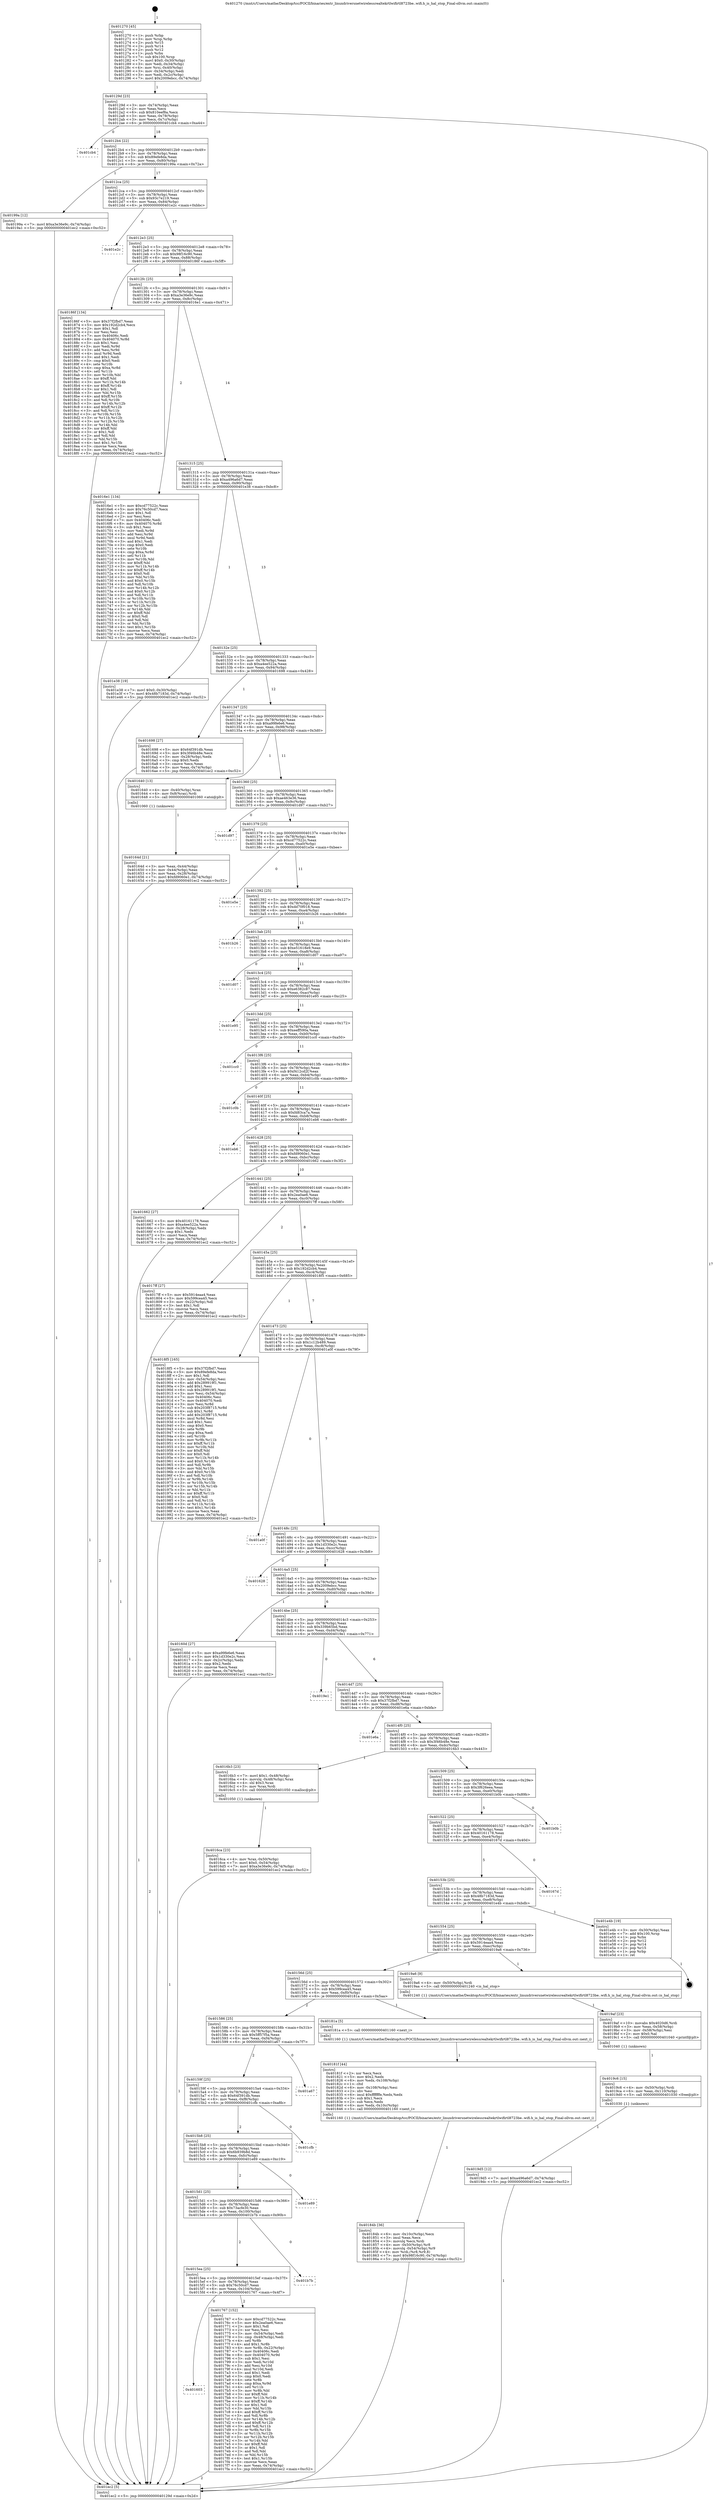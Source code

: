 digraph "0x401270" {
  label = "0x401270 (/mnt/c/Users/mathe/Desktop/tcc/POCII/binaries/extr_linuxdriversnetwirelessrealtekrtlwifirtl8723be..wifi.h_is_hal_stop_Final-ollvm.out::main(0))"
  labelloc = "t"
  node[shape=record]

  Entry [label="",width=0.3,height=0.3,shape=circle,fillcolor=black,style=filled]
  "0x40129d" [label="{
     0x40129d [23]\l
     | [instrs]\l
     &nbsp;&nbsp;0x40129d \<+3\>: mov -0x74(%rbp),%eax\l
     &nbsp;&nbsp;0x4012a0 \<+2\>: mov %eax,%ecx\l
     &nbsp;&nbsp;0x4012a2 \<+6\>: sub $0x810eef8a,%ecx\l
     &nbsp;&nbsp;0x4012a8 \<+3\>: mov %eax,-0x78(%rbp)\l
     &nbsp;&nbsp;0x4012ab \<+3\>: mov %ecx,-0x7c(%rbp)\l
     &nbsp;&nbsp;0x4012ae \<+6\>: je 0000000000401cb4 \<main+0xa44\>\l
  }"]
  "0x401cb4" [label="{
     0x401cb4\l
  }", style=dashed]
  "0x4012b4" [label="{
     0x4012b4 [22]\l
     | [instrs]\l
     &nbsp;&nbsp;0x4012b4 \<+5\>: jmp 00000000004012b9 \<main+0x49\>\l
     &nbsp;&nbsp;0x4012b9 \<+3\>: mov -0x78(%rbp),%eax\l
     &nbsp;&nbsp;0x4012bc \<+5\>: sub $0x89efe8da,%eax\l
     &nbsp;&nbsp;0x4012c1 \<+3\>: mov %eax,-0x80(%rbp)\l
     &nbsp;&nbsp;0x4012c4 \<+6\>: je 000000000040199a \<main+0x72a\>\l
  }"]
  Exit [label="",width=0.3,height=0.3,shape=circle,fillcolor=black,style=filled,peripheries=2]
  "0x40199a" [label="{
     0x40199a [12]\l
     | [instrs]\l
     &nbsp;&nbsp;0x40199a \<+7\>: movl $0xa3e36e9c,-0x74(%rbp)\l
     &nbsp;&nbsp;0x4019a1 \<+5\>: jmp 0000000000401ec2 \<main+0xc52\>\l
  }"]
  "0x4012ca" [label="{
     0x4012ca [25]\l
     | [instrs]\l
     &nbsp;&nbsp;0x4012ca \<+5\>: jmp 00000000004012cf \<main+0x5f\>\l
     &nbsp;&nbsp;0x4012cf \<+3\>: mov -0x78(%rbp),%eax\l
     &nbsp;&nbsp;0x4012d2 \<+5\>: sub $0x93c7e219,%eax\l
     &nbsp;&nbsp;0x4012d7 \<+6\>: mov %eax,-0x84(%rbp)\l
     &nbsp;&nbsp;0x4012dd \<+6\>: je 0000000000401e2c \<main+0xbbc\>\l
  }"]
  "0x4019d5" [label="{
     0x4019d5 [12]\l
     | [instrs]\l
     &nbsp;&nbsp;0x4019d5 \<+7\>: movl $0xa496a6d7,-0x74(%rbp)\l
     &nbsp;&nbsp;0x4019dc \<+5\>: jmp 0000000000401ec2 \<main+0xc52\>\l
  }"]
  "0x401e2c" [label="{
     0x401e2c\l
  }", style=dashed]
  "0x4012e3" [label="{
     0x4012e3 [25]\l
     | [instrs]\l
     &nbsp;&nbsp;0x4012e3 \<+5\>: jmp 00000000004012e8 \<main+0x78\>\l
     &nbsp;&nbsp;0x4012e8 \<+3\>: mov -0x78(%rbp),%eax\l
     &nbsp;&nbsp;0x4012eb \<+5\>: sub $0x98f16c90,%eax\l
     &nbsp;&nbsp;0x4012f0 \<+6\>: mov %eax,-0x88(%rbp)\l
     &nbsp;&nbsp;0x4012f6 \<+6\>: je 000000000040186f \<main+0x5ff\>\l
  }"]
  "0x4019c6" [label="{
     0x4019c6 [15]\l
     | [instrs]\l
     &nbsp;&nbsp;0x4019c6 \<+4\>: mov -0x50(%rbp),%rdi\l
     &nbsp;&nbsp;0x4019ca \<+6\>: mov %eax,-0x110(%rbp)\l
     &nbsp;&nbsp;0x4019d0 \<+5\>: call 0000000000401030 \<free@plt\>\l
     | [calls]\l
     &nbsp;&nbsp;0x401030 \{1\} (unknown)\l
  }"]
  "0x40186f" [label="{
     0x40186f [134]\l
     | [instrs]\l
     &nbsp;&nbsp;0x40186f \<+5\>: mov $0x37f2fbd7,%eax\l
     &nbsp;&nbsp;0x401874 \<+5\>: mov $0x192d2cb4,%ecx\l
     &nbsp;&nbsp;0x401879 \<+2\>: mov $0x1,%dl\l
     &nbsp;&nbsp;0x40187b \<+2\>: xor %esi,%esi\l
     &nbsp;&nbsp;0x40187d \<+7\>: mov 0x40406c,%edi\l
     &nbsp;&nbsp;0x401884 \<+8\>: mov 0x404070,%r8d\l
     &nbsp;&nbsp;0x40188c \<+3\>: sub $0x1,%esi\l
     &nbsp;&nbsp;0x40188f \<+3\>: mov %edi,%r9d\l
     &nbsp;&nbsp;0x401892 \<+3\>: add %esi,%r9d\l
     &nbsp;&nbsp;0x401895 \<+4\>: imul %r9d,%edi\l
     &nbsp;&nbsp;0x401899 \<+3\>: and $0x1,%edi\l
     &nbsp;&nbsp;0x40189c \<+3\>: cmp $0x0,%edi\l
     &nbsp;&nbsp;0x40189f \<+4\>: sete %r10b\l
     &nbsp;&nbsp;0x4018a3 \<+4\>: cmp $0xa,%r8d\l
     &nbsp;&nbsp;0x4018a7 \<+4\>: setl %r11b\l
     &nbsp;&nbsp;0x4018ab \<+3\>: mov %r10b,%bl\l
     &nbsp;&nbsp;0x4018ae \<+3\>: xor $0xff,%bl\l
     &nbsp;&nbsp;0x4018b1 \<+3\>: mov %r11b,%r14b\l
     &nbsp;&nbsp;0x4018b4 \<+4\>: xor $0xff,%r14b\l
     &nbsp;&nbsp;0x4018b8 \<+3\>: xor $0x1,%dl\l
     &nbsp;&nbsp;0x4018bb \<+3\>: mov %bl,%r15b\l
     &nbsp;&nbsp;0x4018be \<+4\>: and $0xff,%r15b\l
     &nbsp;&nbsp;0x4018c2 \<+3\>: and %dl,%r10b\l
     &nbsp;&nbsp;0x4018c5 \<+3\>: mov %r14b,%r12b\l
     &nbsp;&nbsp;0x4018c8 \<+4\>: and $0xff,%r12b\l
     &nbsp;&nbsp;0x4018cc \<+3\>: and %dl,%r11b\l
     &nbsp;&nbsp;0x4018cf \<+3\>: or %r10b,%r15b\l
     &nbsp;&nbsp;0x4018d2 \<+3\>: or %r11b,%r12b\l
     &nbsp;&nbsp;0x4018d5 \<+3\>: xor %r12b,%r15b\l
     &nbsp;&nbsp;0x4018d8 \<+3\>: or %r14b,%bl\l
     &nbsp;&nbsp;0x4018db \<+3\>: xor $0xff,%bl\l
     &nbsp;&nbsp;0x4018de \<+3\>: or $0x1,%dl\l
     &nbsp;&nbsp;0x4018e1 \<+2\>: and %dl,%bl\l
     &nbsp;&nbsp;0x4018e3 \<+3\>: or %bl,%r15b\l
     &nbsp;&nbsp;0x4018e6 \<+4\>: test $0x1,%r15b\l
     &nbsp;&nbsp;0x4018ea \<+3\>: cmovne %ecx,%eax\l
     &nbsp;&nbsp;0x4018ed \<+3\>: mov %eax,-0x74(%rbp)\l
     &nbsp;&nbsp;0x4018f0 \<+5\>: jmp 0000000000401ec2 \<main+0xc52\>\l
  }"]
  "0x4012fc" [label="{
     0x4012fc [25]\l
     | [instrs]\l
     &nbsp;&nbsp;0x4012fc \<+5\>: jmp 0000000000401301 \<main+0x91\>\l
     &nbsp;&nbsp;0x401301 \<+3\>: mov -0x78(%rbp),%eax\l
     &nbsp;&nbsp;0x401304 \<+5\>: sub $0xa3e36e9c,%eax\l
     &nbsp;&nbsp;0x401309 \<+6\>: mov %eax,-0x8c(%rbp)\l
     &nbsp;&nbsp;0x40130f \<+6\>: je 00000000004016e1 \<main+0x471\>\l
  }"]
  "0x4019af" [label="{
     0x4019af [23]\l
     | [instrs]\l
     &nbsp;&nbsp;0x4019af \<+10\>: movabs $0x4020d6,%rdi\l
     &nbsp;&nbsp;0x4019b9 \<+3\>: mov %eax,-0x58(%rbp)\l
     &nbsp;&nbsp;0x4019bc \<+3\>: mov -0x58(%rbp),%esi\l
     &nbsp;&nbsp;0x4019bf \<+2\>: mov $0x0,%al\l
     &nbsp;&nbsp;0x4019c1 \<+5\>: call 0000000000401040 \<printf@plt\>\l
     | [calls]\l
     &nbsp;&nbsp;0x401040 \{1\} (unknown)\l
  }"]
  "0x4016e1" [label="{
     0x4016e1 [134]\l
     | [instrs]\l
     &nbsp;&nbsp;0x4016e1 \<+5\>: mov $0xcd77522c,%eax\l
     &nbsp;&nbsp;0x4016e6 \<+5\>: mov $0x76c50cd7,%ecx\l
     &nbsp;&nbsp;0x4016eb \<+2\>: mov $0x1,%dl\l
     &nbsp;&nbsp;0x4016ed \<+2\>: xor %esi,%esi\l
     &nbsp;&nbsp;0x4016ef \<+7\>: mov 0x40406c,%edi\l
     &nbsp;&nbsp;0x4016f6 \<+8\>: mov 0x404070,%r8d\l
     &nbsp;&nbsp;0x4016fe \<+3\>: sub $0x1,%esi\l
     &nbsp;&nbsp;0x401701 \<+3\>: mov %edi,%r9d\l
     &nbsp;&nbsp;0x401704 \<+3\>: add %esi,%r9d\l
     &nbsp;&nbsp;0x401707 \<+4\>: imul %r9d,%edi\l
     &nbsp;&nbsp;0x40170b \<+3\>: and $0x1,%edi\l
     &nbsp;&nbsp;0x40170e \<+3\>: cmp $0x0,%edi\l
     &nbsp;&nbsp;0x401711 \<+4\>: sete %r10b\l
     &nbsp;&nbsp;0x401715 \<+4\>: cmp $0xa,%r8d\l
     &nbsp;&nbsp;0x401719 \<+4\>: setl %r11b\l
     &nbsp;&nbsp;0x40171d \<+3\>: mov %r10b,%bl\l
     &nbsp;&nbsp;0x401720 \<+3\>: xor $0xff,%bl\l
     &nbsp;&nbsp;0x401723 \<+3\>: mov %r11b,%r14b\l
     &nbsp;&nbsp;0x401726 \<+4\>: xor $0xff,%r14b\l
     &nbsp;&nbsp;0x40172a \<+3\>: xor $0x0,%dl\l
     &nbsp;&nbsp;0x40172d \<+3\>: mov %bl,%r15b\l
     &nbsp;&nbsp;0x401730 \<+4\>: and $0x0,%r15b\l
     &nbsp;&nbsp;0x401734 \<+3\>: and %dl,%r10b\l
     &nbsp;&nbsp;0x401737 \<+3\>: mov %r14b,%r12b\l
     &nbsp;&nbsp;0x40173a \<+4\>: and $0x0,%r12b\l
     &nbsp;&nbsp;0x40173e \<+3\>: and %dl,%r11b\l
     &nbsp;&nbsp;0x401741 \<+3\>: or %r10b,%r15b\l
     &nbsp;&nbsp;0x401744 \<+3\>: or %r11b,%r12b\l
     &nbsp;&nbsp;0x401747 \<+3\>: xor %r12b,%r15b\l
     &nbsp;&nbsp;0x40174a \<+3\>: or %r14b,%bl\l
     &nbsp;&nbsp;0x40174d \<+3\>: xor $0xff,%bl\l
     &nbsp;&nbsp;0x401750 \<+3\>: or $0x0,%dl\l
     &nbsp;&nbsp;0x401753 \<+2\>: and %dl,%bl\l
     &nbsp;&nbsp;0x401755 \<+3\>: or %bl,%r15b\l
     &nbsp;&nbsp;0x401758 \<+4\>: test $0x1,%r15b\l
     &nbsp;&nbsp;0x40175c \<+3\>: cmovne %ecx,%eax\l
     &nbsp;&nbsp;0x40175f \<+3\>: mov %eax,-0x74(%rbp)\l
     &nbsp;&nbsp;0x401762 \<+5\>: jmp 0000000000401ec2 \<main+0xc52\>\l
  }"]
  "0x401315" [label="{
     0x401315 [25]\l
     | [instrs]\l
     &nbsp;&nbsp;0x401315 \<+5\>: jmp 000000000040131a \<main+0xaa\>\l
     &nbsp;&nbsp;0x40131a \<+3\>: mov -0x78(%rbp),%eax\l
     &nbsp;&nbsp;0x40131d \<+5\>: sub $0xa496a6d7,%eax\l
     &nbsp;&nbsp;0x401322 \<+6\>: mov %eax,-0x90(%rbp)\l
     &nbsp;&nbsp;0x401328 \<+6\>: je 0000000000401e38 \<main+0xbc8\>\l
  }"]
  "0x40184b" [label="{
     0x40184b [36]\l
     | [instrs]\l
     &nbsp;&nbsp;0x40184b \<+6\>: mov -0x10c(%rbp),%ecx\l
     &nbsp;&nbsp;0x401851 \<+3\>: imul %eax,%ecx\l
     &nbsp;&nbsp;0x401854 \<+3\>: movslq %ecx,%rdi\l
     &nbsp;&nbsp;0x401857 \<+4\>: mov -0x50(%rbp),%r8\l
     &nbsp;&nbsp;0x40185b \<+4\>: movslq -0x54(%rbp),%r9\l
     &nbsp;&nbsp;0x40185f \<+4\>: mov %rdi,(%r8,%r9,8)\l
     &nbsp;&nbsp;0x401863 \<+7\>: movl $0x98f16c90,-0x74(%rbp)\l
     &nbsp;&nbsp;0x40186a \<+5\>: jmp 0000000000401ec2 \<main+0xc52\>\l
  }"]
  "0x401e38" [label="{
     0x401e38 [19]\l
     | [instrs]\l
     &nbsp;&nbsp;0x401e38 \<+7\>: movl $0x0,-0x30(%rbp)\l
     &nbsp;&nbsp;0x401e3f \<+7\>: movl $0x48b7183d,-0x74(%rbp)\l
     &nbsp;&nbsp;0x401e46 \<+5\>: jmp 0000000000401ec2 \<main+0xc52\>\l
  }"]
  "0x40132e" [label="{
     0x40132e [25]\l
     | [instrs]\l
     &nbsp;&nbsp;0x40132e \<+5\>: jmp 0000000000401333 \<main+0xc3\>\l
     &nbsp;&nbsp;0x401333 \<+3\>: mov -0x78(%rbp),%eax\l
     &nbsp;&nbsp;0x401336 \<+5\>: sub $0xa4ee522a,%eax\l
     &nbsp;&nbsp;0x40133b \<+6\>: mov %eax,-0x94(%rbp)\l
     &nbsp;&nbsp;0x401341 \<+6\>: je 0000000000401698 \<main+0x428\>\l
  }"]
  "0x40181f" [label="{
     0x40181f [44]\l
     | [instrs]\l
     &nbsp;&nbsp;0x40181f \<+2\>: xor %ecx,%ecx\l
     &nbsp;&nbsp;0x401821 \<+5\>: mov $0x2,%edx\l
     &nbsp;&nbsp;0x401826 \<+6\>: mov %edx,-0x108(%rbp)\l
     &nbsp;&nbsp;0x40182c \<+1\>: cltd\l
     &nbsp;&nbsp;0x40182d \<+6\>: mov -0x108(%rbp),%esi\l
     &nbsp;&nbsp;0x401833 \<+2\>: idiv %esi\l
     &nbsp;&nbsp;0x401835 \<+6\>: imul $0xfffffffe,%edx,%edx\l
     &nbsp;&nbsp;0x40183b \<+3\>: sub $0x1,%ecx\l
     &nbsp;&nbsp;0x40183e \<+2\>: sub %ecx,%edx\l
     &nbsp;&nbsp;0x401840 \<+6\>: mov %edx,-0x10c(%rbp)\l
     &nbsp;&nbsp;0x401846 \<+5\>: call 0000000000401160 \<next_i\>\l
     | [calls]\l
     &nbsp;&nbsp;0x401160 \{1\} (/mnt/c/Users/mathe/Desktop/tcc/POCII/binaries/extr_linuxdriversnetwirelessrealtekrtlwifirtl8723be..wifi.h_is_hal_stop_Final-ollvm.out::next_i)\l
  }"]
  "0x401698" [label="{
     0x401698 [27]\l
     | [instrs]\l
     &nbsp;&nbsp;0x401698 \<+5\>: mov $0x64f391db,%eax\l
     &nbsp;&nbsp;0x40169d \<+5\>: mov $0x3f46b48e,%ecx\l
     &nbsp;&nbsp;0x4016a2 \<+3\>: mov -0x28(%rbp),%edx\l
     &nbsp;&nbsp;0x4016a5 \<+3\>: cmp $0x0,%edx\l
     &nbsp;&nbsp;0x4016a8 \<+3\>: cmove %ecx,%eax\l
     &nbsp;&nbsp;0x4016ab \<+3\>: mov %eax,-0x74(%rbp)\l
     &nbsp;&nbsp;0x4016ae \<+5\>: jmp 0000000000401ec2 \<main+0xc52\>\l
  }"]
  "0x401347" [label="{
     0x401347 [25]\l
     | [instrs]\l
     &nbsp;&nbsp;0x401347 \<+5\>: jmp 000000000040134c \<main+0xdc\>\l
     &nbsp;&nbsp;0x40134c \<+3\>: mov -0x78(%rbp),%eax\l
     &nbsp;&nbsp;0x40134f \<+5\>: sub $0xa99fe6e6,%eax\l
     &nbsp;&nbsp;0x401354 \<+6\>: mov %eax,-0x98(%rbp)\l
     &nbsp;&nbsp;0x40135a \<+6\>: je 0000000000401640 \<main+0x3d0\>\l
  }"]
  "0x401603" [label="{
     0x401603\l
  }", style=dashed]
  "0x401640" [label="{
     0x401640 [13]\l
     | [instrs]\l
     &nbsp;&nbsp;0x401640 \<+4\>: mov -0x40(%rbp),%rax\l
     &nbsp;&nbsp;0x401644 \<+4\>: mov 0x8(%rax),%rdi\l
     &nbsp;&nbsp;0x401648 \<+5\>: call 0000000000401060 \<atoi@plt\>\l
     | [calls]\l
     &nbsp;&nbsp;0x401060 \{1\} (unknown)\l
  }"]
  "0x401360" [label="{
     0x401360 [25]\l
     | [instrs]\l
     &nbsp;&nbsp;0x401360 \<+5\>: jmp 0000000000401365 \<main+0xf5\>\l
     &nbsp;&nbsp;0x401365 \<+3\>: mov -0x78(%rbp),%eax\l
     &nbsp;&nbsp;0x401368 \<+5\>: sub $0xae463e36,%eax\l
     &nbsp;&nbsp;0x40136d \<+6\>: mov %eax,-0x9c(%rbp)\l
     &nbsp;&nbsp;0x401373 \<+6\>: je 0000000000401d97 \<main+0xb27\>\l
  }"]
  "0x401767" [label="{
     0x401767 [152]\l
     | [instrs]\l
     &nbsp;&nbsp;0x401767 \<+5\>: mov $0xcd77522c,%eax\l
     &nbsp;&nbsp;0x40176c \<+5\>: mov $0x2ea0ae6,%ecx\l
     &nbsp;&nbsp;0x401771 \<+2\>: mov $0x1,%dl\l
     &nbsp;&nbsp;0x401773 \<+2\>: xor %esi,%esi\l
     &nbsp;&nbsp;0x401775 \<+3\>: mov -0x54(%rbp),%edi\l
     &nbsp;&nbsp;0x401778 \<+3\>: cmp -0x48(%rbp),%edi\l
     &nbsp;&nbsp;0x40177b \<+4\>: setl %r8b\l
     &nbsp;&nbsp;0x40177f \<+4\>: and $0x1,%r8b\l
     &nbsp;&nbsp;0x401783 \<+4\>: mov %r8b,-0x22(%rbp)\l
     &nbsp;&nbsp;0x401787 \<+7\>: mov 0x40406c,%edi\l
     &nbsp;&nbsp;0x40178e \<+8\>: mov 0x404070,%r9d\l
     &nbsp;&nbsp;0x401796 \<+3\>: sub $0x1,%esi\l
     &nbsp;&nbsp;0x401799 \<+3\>: mov %edi,%r10d\l
     &nbsp;&nbsp;0x40179c \<+3\>: add %esi,%r10d\l
     &nbsp;&nbsp;0x40179f \<+4\>: imul %r10d,%edi\l
     &nbsp;&nbsp;0x4017a3 \<+3\>: and $0x1,%edi\l
     &nbsp;&nbsp;0x4017a6 \<+3\>: cmp $0x0,%edi\l
     &nbsp;&nbsp;0x4017a9 \<+4\>: sete %r8b\l
     &nbsp;&nbsp;0x4017ad \<+4\>: cmp $0xa,%r9d\l
     &nbsp;&nbsp;0x4017b1 \<+4\>: setl %r11b\l
     &nbsp;&nbsp;0x4017b5 \<+3\>: mov %r8b,%bl\l
     &nbsp;&nbsp;0x4017b8 \<+3\>: xor $0xff,%bl\l
     &nbsp;&nbsp;0x4017bb \<+3\>: mov %r11b,%r14b\l
     &nbsp;&nbsp;0x4017be \<+4\>: xor $0xff,%r14b\l
     &nbsp;&nbsp;0x4017c2 \<+3\>: xor $0x1,%dl\l
     &nbsp;&nbsp;0x4017c5 \<+3\>: mov %bl,%r15b\l
     &nbsp;&nbsp;0x4017c8 \<+4\>: and $0xff,%r15b\l
     &nbsp;&nbsp;0x4017cc \<+3\>: and %dl,%r8b\l
     &nbsp;&nbsp;0x4017cf \<+3\>: mov %r14b,%r12b\l
     &nbsp;&nbsp;0x4017d2 \<+4\>: and $0xff,%r12b\l
     &nbsp;&nbsp;0x4017d6 \<+3\>: and %dl,%r11b\l
     &nbsp;&nbsp;0x4017d9 \<+3\>: or %r8b,%r15b\l
     &nbsp;&nbsp;0x4017dc \<+3\>: or %r11b,%r12b\l
     &nbsp;&nbsp;0x4017df \<+3\>: xor %r12b,%r15b\l
     &nbsp;&nbsp;0x4017e2 \<+3\>: or %r14b,%bl\l
     &nbsp;&nbsp;0x4017e5 \<+3\>: xor $0xff,%bl\l
     &nbsp;&nbsp;0x4017e8 \<+3\>: or $0x1,%dl\l
     &nbsp;&nbsp;0x4017eb \<+2\>: and %dl,%bl\l
     &nbsp;&nbsp;0x4017ed \<+3\>: or %bl,%r15b\l
     &nbsp;&nbsp;0x4017f0 \<+4\>: test $0x1,%r15b\l
     &nbsp;&nbsp;0x4017f4 \<+3\>: cmovne %ecx,%eax\l
     &nbsp;&nbsp;0x4017f7 \<+3\>: mov %eax,-0x74(%rbp)\l
     &nbsp;&nbsp;0x4017fa \<+5\>: jmp 0000000000401ec2 \<main+0xc52\>\l
  }"]
  "0x401d97" [label="{
     0x401d97\l
  }", style=dashed]
  "0x401379" [label="{
     0x401379 [25]\l
     | [instrs]\l
     &nbsp;&nbsp;0x401379 \<+5\>: jmp 000000000040137e \<main+0x10e\>\l
     &nbsp;&nbsp;0x40137e \<+3\>: mov -0x78(%rbp),%eax\l
     &nbsp;&nbsp;0x401381 \<+5\>: sub $0xcd77522c,%eax\l
     &nbsp;&nbsp;0x401386 \<+6\>: mov %eax,-0xa0(%rbp)\l
     &nbsp;&nbsp;0x40138c \<+6\>: je 0000000000401e5e \<main+0xbee\>\l
  }"]
  "0x4015ea" [label="{
     0x4015ea [25]\l
     | [instrs]\l
     &nbsp;&nbsp;0x4015ea \<+5\>: jmp 00000000004015ef \<main+0x37f\>\l
     &nbsp;&nbsp;0x4015ef \<+3\>: mov -0x78(%rbp),%eax\l
     &nbsp;&nbsp;0x4015f2 \<+5\>: sub $0x76c50cd7,%eax\l
     &nbsp;&nbsp;0x4015f7 \<+6\>: mov %eax,-0x104(%rbp)\l
     &nbsp;&nbsp;0x4015fd \<+6\>: je 0000000000401767 \<main+0x4f7\>\l
  }"]
  "0x401e5e" [label="{
     0x401e5e\l
  }", style=dashed]
  "0x401392" [label="{
     0x401392 [25]\l
     | [instrs]\l
     &nbsp;&nbsp;0x401392 \<+5\>: jmp 0000000000401397 \<main+0x127\>\l
     &nbsp;&nbsp;0x401397 \<+3\>: mov -0x78(%rbp),%eax\l
     &nbsp;&nbsp;0x40139a \<+5\>: sub $0xdd70f018,%eax\l
     &nbsp;&nbsp;0x40139f \<+6\>: mov %eax,-0xa4(%rbp)\l
     &nbsp;&nbsp;0x4013a5 \<+6\>: je 0000000000401b26 \<main+0x8b6\>\l
  }"]
  "0x401b7b" [label="{
     0x401b7b\l
  }", style=dashed]
  "0x401b26" [label="{
     0x401b26\l
  }", style=dashed]
  "0x4013ab" [label="{
     0x4013ab [25]\l
     | [instrs]\l
     &nbsp;&nbsp;0x4013ab \<+5\>: jmp 00000000004013b0 \<main+0x140\>\l
     &nbsp;&nbsp;0x4013b0 \<+3\>: mov -0x78(%rbp),%eax\l
     &nbsp;&nbsp;0x4013b3 \<+5\>: sub $0xe51618e9,%eax\l
     &nbsp;&nbsp;0x4013b8 \<+6\>: mov %eax,-0xa8(%rbp)\l
     &nbsp;&nbsp;0x4013be \<+6\>: je 0000000000401d07 \<main+0xa97\>\l
  }"]
  "0x4015d1" [label="{
     0x4015d1 [25]\l
     | [instrs]\l
     &nbsp;&nbsp;0x4015d1 \<+5\>: jmp 00000000004015d6 \<main+0x366\>\l
     &nbsp;&nbsp;0x4015d6 \<+3\>: mov -0x78(%rbp),%eax\l
     &nbsp;&nbsp;0x4015d9 \<+5\>: sub $0x73acfe30,%eax\l
     &nbsp;&nbsp;0x4015de \<+6\>: mov %eax,-0x100(%rbp)\l
     &nbsp;&nbsp;0x4015e4 \<+6\>: je 0000000000401b7b \<main+0x90b\>\l
  }"]
  "0x401d07" [label="{
     0x401d07\l
  }", style=dashed]
  "0x4013c4" [label="{
     0x4013c4 [25]\l
     | [instrs]\l
     &nbsp;&nbsp;0x4013c4 \<+5\>: jmp 00000000004013c9 \<main+0x159\>\l
     &nbsp;&nbsp;0x4013c9 \<+3\>: mov -0x78(%rbp),%eax\l
     &nbsp;&nbsp;0x4013cc \<+5\>: sub $0xe6382c87,%eax\l
     &nbsp;&nbsp;0x4013d1 \<+6\>: mov %eax,-0xac(%rbp)\l
     &nbsp;&nbsp;0x4013d7 \<+6\>: je 0000000000401e95 \<main+0xc25\>\l
  }"]
  "0x401e89" [label="{
     0x401e89\l
  }", style=dashed]
  "0x401e95" [label="{
     0x401e95\l
  }", style=dashed]
  "0x4013dd" [label="{
     0x4013dd [25]\l
     | [instrs]\l
     &nbsp;&nbsp;0x4013dd \<+5\>: jmp 00000000004013e2 \<main+0x172\>\l
     &nbsp;&nbsp;0x4013e2 \<+3\>: mov -0x78(%rbp),%eax\l
     &nbsp;&nbsp;0x4013e5 \<+5\>: sub $0xeeff590a,%eax\l
     &nbsp;&nbsp;0x4013ea \<+6\>: mov %eax,-0xb0(%rbp)\l
     &nbsp;&nbsp;0x4013f0 \<+6\>: je 0000000000401cc0 \<main+0xa50\>\l
  }"]
  "0x4015b8" [label="{
     0x4015b8 [25]\l
     | [instrs]\l
     &nbsp;&nbsp;0x4015b8 \<+5\>: jmp 00000000004015bd \<main+0x34d\>\l
     &nbsp;&nbsp;0x4015bd \<+3\>: mov -0x78(%rbp),%eax\l
     &nbsp;&nbsp;0x4015c0 \<+5\>: sub $0x6b939b8d,%eax\l
     &nbsp;&nbsp;0x4015c5 \<+6\>: mov %eax,-0xfc(%rbp)\l
     &nbsp;&nbsp;0x4015cb \<+6\>: je 0000000000401e89 \<main+0xc19\>\l
  }"]
  "0x401cc0" [label="{
     0x401cc0\l
  }", style=dashed]
  "0x4013f6" [label="{
     0x4013f6 [25]\l
     | [instrs]\l
     &nbsp;&nbsp;0x4013f6 \<+5\>: jmp 00000000004013fb \<main+0x18b\>\l
     &nbsp;&nbsp;0x4013fb \<+3\>: mov -0x78(%rbp),%eax\l
     &nbsp;&nbsp;0x4013fe \<+5\>: sub $0xf412cd2f,%eax\l
     &nbsp;&nbsp;0x401403 \<+6\>: mov %eax,-0xb4(%rbp)\l
     &nbsp;&nbsp;0x401409 \<+6\>: je 0000000000401c0b \<main+0x99b\>\l
  }"]
  "0x401cfb" [label="{
     0x401cfb\l
  }", style=dashed]
  "0x401c0b" [label="{
     0x401c0b\l
  }", style=dashed]
  "0x40140f" [label="{
     0x40140f [25]\l
     | [instrs]\l
     &nbsp;&nbsp;0x40140f \<+5\>: jmp 0000000000401414 \<main+0x1a4\>\l
     &nbsp;&nbsp;0x401414 \<+3\>: mov -0x78(%rbp),%eax\l
     &nbsp;&nbsp;0x401417 \<+5\>: sub $0xfd83ca7a,%eax\l
     &nbsp;&nbsp;0x40141c \<+6\>: mov %eax,-0xb8(%rbp)\l
     &nbsp;&nbsp;0x401422 \<+6\>: je 0000000000401eb6 \<main+0xc46\>\l
  }"]
  "0x40159f" [label="{
     0x40159f [25]\l
     | [instrs]\l
     &nbsp;&nbsp;0x40159f \<+5\>: jmp 00000000004015a4 \<main+0x334\>\l
     &nbsp;&nbsp;0x4015a4 \<+3\>: mov -0x78(%rbp),%eax\l
     &nbsp;&nbsp;0x4015a7 \<+5\>: sub $0x64f391db,%eax\l
     &nbsp;&nbsp;0x4015ac \<+6\>: mov %eax,-0xf8(%rbp)\l
     &nbsp;&nbsp;0x4015b2 \<+6\>: je 0000000000401cfb \<main+0xa8b\>\l
  }"]
  "0x401eb6" [label="{
     0x401eb6\l
  }", style=dashed]
  "0x401428" [label="{
     0x401428 [25]\l
     | [instrs]\l
     &nbsp;&nbsp;0x401428 \<+5\>: jmp 000000000040142d \<main+0x1bd\>\l
     &nbsp;&nbsp;0x40142d \<+3\>: mov -0x78(%rbp),%eax\l
     &nbsp;&nbsp;0x401430 \<+5\>: sub $0xfd9060e1,%eax\l
     &nbsp;&nbsp;0x401435 \<+6\>: mov %eax,-0xbc(%rbp)\l
     &nbsp;&nbsp;0x40143b \<+6\>: je 0000000000401662 \<main+0x3f2\>\l
  }"]
  "0x401a67" [label="{
     0x401a67\l
  }", style=dashed]
  "0x401662" [label="{
     0x401662 [27]\l
     | [instrs]\l
     &nbsp;&nbsp;0x401662 \<+5\>: mov $0x40161178,%eax\l
     &nbsp;&nbsp;0x401667 \<+5\>: mov $0xa4ee522a,%ecx\l
     &nbsp;&nbsp;0x40166c \<+3\>: mov -0x28(%rbp),%edx\l
     &nbsp;&nbsp;0x40166f \<+3\>: cmp $0x1,%edx\l
     &nbsp;&nbsp;0x401672 \<+3\>: cmovl %ecx,%eax\l
     &nbsp;&nbsp;0x401675 \<+3\>: mov %eax,-0x74(%rbp)\l
     &nbsp;&nbsp;0x401678 \<+5\>: jmp 0000000000401ec2 \<main+0xc52\>\l
  }"]
  "0x401441" [label="{
     0x401441 [25]\l
     | [instrs]\l
     &nbsp;&nbsp;0x401441 \<+5\>: jmp 0000000000401446 \<main+0x1d6\>\l
     &nbsp;&nbsp;0x401446 \<+3\>: mov -0x78(%rbp),%eax\l
     &nbsp;&nbsp;0x401449 \<+5\>: sub $0x2ea0ae6,%eax\l
     &nbsp;&nbsp;0x40144e \<+6\>: mov %eax,-0xc0(%rbp)\l
     &nbsp;&nbsp;0x401454 \<+6\>: je 00000000004017ff \<main+0x58f\>\l
  }"]
  "0x401586" [label="{
     0x401586 [25]\l
     | [instrs]\l
     &nbsp;&nbsp;0x401586 \<+5\>: jmp 000000000040158b \<main+0x31b\>\l
     &nbsp;&nbsp;0x40158b \<+3\>: mov -0x78(%rbp),%eax\l
     &nbsp;&nbsp;0x40158e \<+5\>: sub $0x5ff57f5a,%eax\l
     &nbsp;&nbsp;0x401593 \<+6\>: mov %eax,-0xf4(%rbp)\l
     &nbsp;&nbsp;0x401599 \<+6\>: je 0000000000401a67 \<main+0x7f7\>\l
  }"]
  "0x4017ff" [label="{
     0x4017ff [27]\l
     | [instrs]\l
     &nbsp;&nbsp;0x4017ff \<+5\>: mov $0x5914eaa4,%eax\l
     &nbsp;&nbsp;0x401804 \<+5\>: mov $0x599cea45,%ecx\l
     &nbsp;&nbsp;0x401809 \<+3\>: mov -0x22(%rbp),%dl\l
     &nbsp;&nbsp;0x40180c \<+3\>: test $0x1,%dl\l
     &nbsp;&nbsp;0x40180f \<+3\>: cmovne %ecx,%eax\l
     &nbsp;&nbsp;0x401812 \<+3\>: mov %eax,-0x74(%rbp)\l
     &nbsp;&nbsp;0x401815 \<+5\>: jmp 0000000000401ec2 \<main+0xc52\>\l
  }"]
  "0x40145a" [label="{
     0x40145a [25]\l
     | [instrs]\l
     &nbsp;&nbsp;0x40145a \<+5\>: jmp 000000000040145f \<main+0x1ef\>\l
     &nbsp;&nbsp;0x40145f \<+3\>: mov -0x78(%rbp),%eax\l
     &nbsp;&nbsp;0x401462 \<+5\>: sub $0x192d2cb4,%eax\l
     &nbsp;&nbsp;0x401467 \<+6\>: mov %eax,-0xc4(%rbp)\l
     &nbsp;&nbsp;0x40146d \<+6\>: je 00000000004018f5 \<main+0x685\>\l
  }"]
  "0x40181a" [label="{
     0x40181a [5]\l
     | [instrs]\l
     &nbsp;&nbsp;0x40181a \<+5\>: call 0000000000401160 \<next_i\>\l
     | [calls]\l
     &nbsp;&nbsp;0x401160 \{1\} (/mnt/c/Users/mathe/Desktop/tcc/POCII/binaries/extr_linuxdriversnetwirelessrealtekrtlwifirtl8723be..wifi.h_is_hal_stop_Final-ollvm.out::next_i)\l
  }"]
  "0x4018f5" [label="{
     0x4018f5 [165]\l
     | [instrs]\l
     &nbsp;&nbsp;0x4018f5 \<+5\>: mov $0x37f2fbd7,%eax\l
     &nbsp;&nbsp;0x4018fa \<+5\>: mov $0x89efe8da,%ecx\l
     &nbsp;&nbsp;0x4018ff \<+2\>: mov $0x1,%dl\l
     &nbsp;&nbsp;0x401901 \<+3\>: mov -0x54(%rbp),%esi\l
     &nbsp;&nbsp;0x401904 \<+6\>: add $0x289919f1,%esi\l
     &nbsp;&nbsp;0x40190a \<+3\>: add $0x1,%esi\l
     &nbsp;&nbsp;0x40190d \<+6\>: sub $0x289919f1,%esi\l
     &nbsp;&nbsp;0x401913 \<+3\>: mov %esi,-0x54(%rbp)\l
     &nbsp;&nbsp;0x401916 \<+7\>: mov 0x40406c,%esi\l
     &nbsp;&nbsp;0x40191d \<+7\>: mov 0x404070,%edi\l
     &nbsp;&nbsp;0x401924 \<+3\>: mov %esi,%r8d\l
     &nbsp;&nbsp;0x401927 \<+7\>: sub $0x203f8715,%r8d\l
     &nbsp;&nbsp;0x40192e \<+4\>: sub $0x1,%r8d\l
     &nbsp;&nbsp;0x401932 \<+7\>: add $0x203f8715,%r8d\l
     &nbsp;&nbsp;0x401939 \<+4\>: imul %r8d,%esi\l
     &nbsp;&nbsp;0x40193d \<+3\>: and $0x1,%esi\l
     &nbsp;&nbsp;0x401940 \<+3\>: cmp $0x0,%esi\l
     &nbsp;&nbsp;0x401943 \<+4\>: sete %r9b\l
     &nbsp;&nbsp;0x401947 \<+3\>: cmp $0xa,%edi\l
     &nbsp;&nbsp;0x40194a \<+4\>: setl %r10b\l
     &nbsp;&nbsp;0x40194e \<+3\>: mov %r9b,%r11b\l
     &nbsp;&nbsp;0x401951 \<+4\>: xor $0xff,%r11b\l
     &nbsp;&nbsp;0x401955 \<+3\>: mov %r10b,%bl\l
     &nbsp;&nbsp;0x401958 \<+3\>: xor $0xff,%bl\l
     &nbsp;&nbsp;0x40195b \<+3\>: xor $0x0,%dl\l
     &nbsp;&nbsp;0x40195e \<+3\>: mov %r11b,%r14b\l
     &nbsp;&nbsp;0x401961 \<+4\>: and $0x0,%r14b\l
     &nbsp;&nbsp;0x401965 \<+3\>: and %dl,%r9b\l
     &nbsp;&nbsp;0x401968 \<+3\>: mov %bl,%r15b\l
     &nbsp;&nbsp;0x40196b \<+4\>: and $0x0,%r15b\l
     &nbsp;&nbsp;0x40196f \<+3\>: and %dl,%r10b\l
     &nbsp;&nbsp;0x401972 \<+3\>: or %r9b,%r14b\l
     &nbsp;&nbsp;0x401975 \<+3\>: or %r10b,%r15b\l
     &nbsp;&nbsp;0x401978 \<+3\>: xor %r15b,%r14b\l
     &nbsp;&nbsp;0x40197b \<+3\>: or %bl,%r11b\l
     &nbsp;&nbsp;0x40197e \<+4\>: xor $0xff,%r11b\l
     &nbsp;&nbsp;0x401982 \<+3\>: or $0x0,%dl\l
     &nbsp;&nbsp;0x401985 \<+3\>: and %dl,%r11b\l
     &nbsp;&nbsp;0x401988 \<+3\>: or %r11b,%r14b\l
     &nbsp;&nbsp;0x40198b \<+4\>: test $0x1,%r14b\l
     &nbsp;&nbsp;0x40198f \<+3\>: cmovne %ecx,%eax\l
     &nbsp;&nbsp;0x401992 \<+3\>: mov %eax,-0x74(%rbp)\l
     &nbsp;&nbsp;0x401995 \<+5\>: jmp 0000000000401ec2 \<main+0xc52\>\l
  }"]
  "0x401473" [label="{
     0x401473 [25]\l
     | [instrs]\l
     &nbsp;&nbsp;0x401473 \<+5\>: jmp 0000000000401478 \<main+0x208\>\l
     &nbsp;&nbsp;0x401478 \<+3\>: mov -0x78(%rbp),%eax\l
     &nbsp;&nbsp;0x40147b \<+5\>: sub $0x1c12b489,%eax\l
     &nbsp;&nbsp;0x401480 \<+6\>: mov %eax,-0xc8(%rbp)\l
     &nbsp;&nbsp;0x401486 \<+6\>: je 0000000000401a0f \<main+0x79f\>\l
  }"]
  "0x40156d" [label="{
     0x40156d [25]\l
     | [instrs]\l
     &nbsp;&nbsp;0x40156d \<+5\>: jmp 0000000000401572 \<main+0x302\>\l
     &nbsp;&nbsp;0x401572 \<+3\>: mov -0x78(%rbp),%eax\l
     &nbsp;&nbsp;0x401575 \<+5\>: sub $0x599cea45,%eax\l
     &nbsp;&nbsp;0x40157a \<+6\>: mov %eax,-0xf0(%rbp)\l
     &nbsp;&nbsp;0x401580 \<+6\>: je 000000000040181a \<main+0x5aa\>\l
  }"]
  "0x401a0f" [label="{
     0x401a0f\l
  }", style=dashed]
  "0x40148c" [label="{
     0x40148c [25]\l
     | [instrs]\l
     &nbsp;&nbsp;0x40148c \<+5\>: jmp 0000000000401491 \<main+0x221\>\l
     &nbsp;&nbsp;0x401491 \<+3\>: mov -0x78(%rbp),%eax\l
     &nbsp;&nbsp;0x401494 \<+5\>: sub $0x1d330e2c,%eax\l
     &nbsp;&nbsp;0x401499 \<+6\>: mov %eax,-0xcc(%rbp)\l
     &nbsp;&nbsp;0x40149f \<+6\>: je 0000000000401628 \<main+0x3b8\>\l
  }"]
  "0x4019a6" [label="{
     0x4019a6 [9]\l
     | [instrs]\l
     &nbsp;&nbsp;0x4019a6 \<+4\>: mov -0x50(%rbp),%rdi\l
     &nbsp;&nbsp;0x4019aa \<+5\>: call 0000000000401240 \<is_hal_stop\>\l
     | [calls]\l
     &nbsp;&nbsp;0x401240 \{1\} (/mnt/c/Users/mathe/Desktop/tcc/POCII/binaries/extr_linuxdriversnetwirelessrealtekrtlwifirtl8723be..wifi.h_is_hal_stop_Final-ollvm.out::is_hal_stop)\l
  }"]
  "0x401628" [label="{
     0x401628\l
  }", style=dashed]
  "0x4014a5" [label="{
     0x4014a5 [25]\l
     | [instrs]\l
     &nbsp;&nbsp;0x4014a5 \<+5\>: jmp 00000000004014aa \<main+0x23a\>\l
     &nbsp;&nbsp;0x4014aa \<+3\>: mov -0x78(%rbp),%eax\l
     &nbsp;&nbsp;0x4014ad \<+5\>: sub $0x2009ebcc,%eax\l
     &nbsp;&nbsp;0x4014b2 \<+6\>: mov %eax,-0xd0(%rbp)\l
     &nbsp;&nbsp;0x4014b8 \<+6\>: je 000000000040160d \<main+0x39d\>\l
  }"]
  "0x401554" [label="{
     0x401554 [25]\l
     | [instrs]\l
     &nbsp;&nbsp;0x401554 \<+5\>: jmp 0000000000401559 \<main+0x2e9\>\l
     &nbsp;&nbsp;0x401559 \<+3\>: mov -0x78(%rbp),%eax\l
     &nbsp;&nbsp;0x40155c \<+5\>: sub $0x5914eaa4,%eax\l
     &nbsp;&nbsp;0x401561 \<+6\>: mov %eax,-0xec(%rbp)\l
     &nbsp;&nbsp;0x401567 \<+6\>: je 00000000004019a6 \<main+0x736\>\l
  }"]
  "0x40160d" [label="{
     0x40160d [27]\l
     | [instrs]\l
     &nbsp;&nbsp;0x40160d \<+5\>: mov $0xa99fe6e6,%eax\l
     &nbsp;&nbsp;0x401612 \<+5\>: mov $0x1d330e2c,%ecx\l
     &nbsp;&nbsp;0x401617 \<+3\>: mov -0x2c(%rbp),%edx\l
     &nbsp;&nbsp;0x40161a \<+3\>: cmp $0x2,%edx\l
     &nbsp;&nbsp;0x40161d \<+3\>: cmovne %ecx,%eax\l
     &nbsp;&nbsp;0x401620 \<+3\>: mov %eax,-0x74(%rbp)\l
     &nbsp;&nbsp;0x401623 \<+5\>: jmp 0000000000401ec2 \<main+0xc52\>\l
  }"]
  "0x4014be" [label="{
     0x4014be [25]\l
     | [instrs]\l
     &nbsp;&nbsp;0x4014be \<+5\>: jmp 00000000004014c3 \<main+0x253\>\l
     &nbsp;&nbsp;0x4014c3 \<+3\>: mov -0x78(%rbp),%eax\l
     &nbsp;&nbsp;0x4014c6 \<+5\>: sub $0x339b65bd,%eax\l
     &nbsp;&nbsp;0x4014cb \<+6\>: mov %eax,-0xd4(%rbp)\l
     &nbsp;&nbsp;0x4014d1 \<+6\>: je 00000000004019e1 \<main+0x771\>\l
  }"]
  "0x401ec2" [label="{
     0x401ec2 [5]\l
     | [instrs]\l
     &nbsp;&nbsp;0x401ec2 \<+5\>: jmp 000000000040129d \<main+0x2d\>\l
  }"]
  "0x401270" [label="{
     0x401270 [45]\l
     | [instrs]\l
     &nbsp;&nbsp;0x401270 \<+1\>: push %rbp\l
     &nbsp;&nbsp;0x401271 \<+3\>: mov %rsp,%rbp\l
     &nbsp;&nbsp;0x401274 \<+2\>: push %r15\l
     &nbsp;&nbsp;0x401276 \<+2\>: push %r14\l
     &nbsp;&nbsp;0x401278 \<+2\>: push %r12\l
     &nbsp;&nbsp;0x40127a \<+1\>: push %rbx\l
     &nbsp;&nbsp;0x40127b \<+7\>: sub $0x100,%rsp\l
     &nbsp;&nbsp;0x401282 \<+7\>: movl $0x0,-0x30(%rbp)\l
     &nbsp;&nbsp;0x401289 \<+3\>: mov %edi,-0x34(%rbp)\l
     &nbsp;&nbsp;0x40128c \<+4\>: mov %rsi,-0x40(%rbp)\l
     &nbsp;&nbsp;0x401290 \<+3\>: mov -0x34(%rbp),%edi\l
     &nbsp;&nbsp;0x401293 \<+3\>: mov %edi,-0x2c(%rbp)\l
     &nbsp;&nbsp;0x401296 \<+7\>: movl $0x2009ebcc,-0x74(%rbp)\l
  }"]
  "0x40164d" [label="{
     0x40164d [21]\l
     | [instrs]\l
     &nbsp;&nbsp;0x40164d \<+3\>: mov %eax,-0x44(%rbp)\l
     &nbsp;&nbsp;0x401650 \<+3\>: mov -0x44(%rbp),%eax\l
     &nbsp;&nbsp;0x401653 \<+3\>: mov %eax,-0x28(%rbp)\l
     &nbsp;&nbsp;0x401656 \<+7\>: movl $0xfd9060e1,-0x74(%rbp)\l
     &nbsp;&nbsp;0x40165d \<+5\>: jmp 0000000000401ec2 \<main+0xc52\>\l
  }"]
  "0x401e4b" [label="{
     0x401e4b [19]\l
     | [instrs]\l
     &nbsp;&nbsp;0x401e4b \<+3\>: mov -0x30(%rbp),%eax\l
     &nbsp;&nbsp;0x401e4e \<+7\>: add $0x100,%rsp\l
     &nbsp;&nbsp;0x401e55 \<+1\>: pop %rbx\l
     &nbsp;&nbsp;0x401e56 \<+2\>: pop %r12\l
     &nbsp;&nbsp;0x401e58 \<+2\>: pop %r14\l
     &nbsp;&nbsp;0x401e5a \<+2\>: pop %r15\l
     &nbsp;&nbsp;0x401e5c \<+1\>: pop %rbp\l
     &nbsp;&nbsp;0x401e5d \<+1\>: ret\l
  }"]
  "0x4019e1" [label="{
     0x4019e1\l
  }", style=dashed]
  "0x4014d7" [label="{
     0x4014d7 [25]\l
     | [instrs]\l
     &nbsp;&nbsp;0x4014d7 \<+5\>: jmp 00000000004014dc \<main+0x26c\>\l
     &nbsp;&nbsp;0x4014dc \<+3\>: mov -0x78(%rbp),%eax\l
     &nbsp;&nbsp;0x4014df \<+5\>: sub $0x37f2fbd7,%eax\l
     &nbsp;&nbsp;0x4014e4 \<+6\>: mov %eax,-0xd8(%rbp)\l
     &nbsp;&nbsp;0x4014ea \<+6\>: je 0000000000401e6a \<main+0xbfa\>\l
  }"]
  "0x40153b" [label="{
     0x40153b [25]\l
     | [instrs]\l
     &nbsp;&nbsp;0x40153b \<+5\>: jmp 0000000000401540 \<main+0x2d0\>\l
     &nbsp;&nbsp;0x401540 \<+3\>: mov -0x78(%rbp),%eax\l
     &nbsp;&nbsp;0x401543 \<+5\>: sub $0x48b7183d,%eax\l
     &nbsp;&nbsp;0x401548 \<+6\>: mov %eax,-0xe8(%rbp)\l
     &nbsp;&nbsp;0x40154e \<+6\>: je 0000000000401e4b \<main+0xbdb\>\l
  }"]
  "0x401e6a" [label="{
     0x401e6a\l
  }", style=dashed]
  "0x4014f0" [label="{
     0x4014f0 [25]\l
     | [instrs]\l
     &nbsp;&nbsp;0x4014f0 \<+5\>: jmp 00000000004014f5 \<main+0x285\>\l
     &nbsp;&nbsp;0x4014f5 \<+3\>: mov -0x78(%rbp),%eax\l
     &nbsp;&nbsp;0x4014f8 \<+5\>: sub $0x3f46b48e,%eax\l
     &nbsp;&nbsp;0x4014fd \<+6\>: mov %eax,-0xdc(%rbp)\l
     &nbsp;&nbsp;0x401503 \<+6\>: je 00000000004016b3 \<main+0x443\>\l
  }"]
  "0x40167d" [label="{
     0x40167d\l
  }", style=dashed]
  "0x4016b3" [label="{
     0x4016b3 [23]\l
     | [instrs]\l
     &nbsp;&nbsp;0x4016b3 \<+7\>: movl $0x1,-0x48(%rbp)\l
     &nbsp;&nbsp;0x4016ba \<+4\>: movslq -0x48(%rbp),%rax\l
     &nbsp;&nbsp;0x4016be \<+4\>: shl $0x3,%rax\l
     &nbsp;&nbsp;0x4016c2 \<+3\>: mov %rax,%rdi\l
     &nbsp;&nbsp;0x4016c5 \<+5\>: call 0000000000401050 \<malloc@plt\>\l
     | [calls]\l
     &nbsp;&nbsp;0x401050 \{1\} (unknown)\l
  }"]
  "0x401509" [label="{
     0x401509 [25]\l
     | [instrs]\l
     &nbsp;&nbsp;0x401509 \<+5\>: jmp 000000000040150e \<main+0x29e\>\l
     &nbsp;&nbsp;0x40150e \<+3\>: mov -0x78(%rbp),%eax\l
     &nbsp;&nbsp;0x401511 \<+5\>: sub $0x3f626eea,%eax\l
     &nbsp;&nbsp;0x401516 \<+6\>: mov %eax,-0xe0(%rbp)\l
     &nbsp;&nbsp;0x40151c \<+6\>: je 0000000000401b0b \<main+0x89b\>\l
  }"]
  "0x4016ca" [label="{
     0x4016ca [23]\l
     | [instrs]\l
     &nbsp;&nbsp;0x4016ca \<+4\>: mov %rax,-0x50(%rbp)\l
     &nbsp;&nbsp;0x4016ce \<+7\>: movl $0x0,-0x54(%rbp)\l
     &nbsp;&nbsp;0x4016d5 \<+7\>: movl $0xa3e36e9c,-0x74(%rbp)\l
     &nbsp;&nbsp;0x4016dc \<+5\>: jmp 0000000000401ec2 \<main+0xc52\>\l
  }"]
  "0x401522" [label="{
     0x401522 [25]\l
     | [instrs]\l
     &nbsp;&nbsp;0x401522 \<+5\>: jmp 0000000000401527 \<main+0x2b7\>\l
     &nbsp;&nbsp;0x401527 \<+3\>: mov -0x78(%rbp),%eax\l
     &nbsp;&nbsp;0x40152a \<+5\>: sub $0x40161178,%eax\l
     &nbsp;&nbsp;0x40152f \<+6\>: mov %eax,-0xe4(%rbp)\l
     &nbsp;&nbsp;0x401535 \<+6\>: je 000000000040167d \<main+0x40d\>\l
  }"]
  "0x401b0b" [label="{
     0x401b0b\l
  }", style=dashed]
  Entry -> "0x401270" [label=" 1"]
  "0x40129d" -> "0x401cb4" [label=" 0"]
  "0x40129d" -> "0x4012b4" [label=" 18"]
  "0x401e4b" -> Exit [label=" 1"]
  "0x4012b4" -> "0x40199a" [label=" 1"]
  "0x4012b4" -> "0x4012ca" [label=" 17"]
  "0x401e38" -> "0x401ec2" [label=" 1"]
  "0x4012ca" -> "0x401e2c" [label=" 0"]
  "0x4012ca" -> "0x4012e3" [label=" 17"]
  "0x4019d5" -> "0x401ec2" [label=" 1"]
  "0x4012e3" -> "0x40186f" [label=" 1"]
  "0x4012e3" -> "0x4012fc" [label=" 16"]
  "0x4019c6" -> "0x4019d5" [label=" 1"]
  "0x4012fc" -> "0x4016e1" [label=" 2"]
  "0x4012fc" -> "0x401315" [label=" 14"]
  "0x4019af" -> "0x4019c6" [label=" 1"]
  "0x401315" -> "0x401e38" [label=" 1"]
  "0x401315" -> "0x40132e" [label=" 13"]
  "0x4019a6" -> "0x4019af" [label=" 1"]
  "0x40132e" -> "0x401698" [label=" 1"]
  "0x40132e" -> "0x401347" [label=" 12"]
  "0x40199a" -> "0x401ec2" [label=" 1"]
  "0x401347" -> "0x401640" [label=" 1"]
  "0x401347" -> "0x401360" [label=" 11"]
  "0x4018f5" -> "0x401ec2" [label=" 1"]
  "0x401360" -> "0x401d97" [label=" 0"]
  "0x401360" -> "0x401379" [label=" 11"]
  "0x40186f" -> "0x401ec2" [label=" 1"]
  "0x401379" -> "0x401e5e" [label=" 0"]
  "0x401379" -> "0x401392" [label=" 11"]
  "0x40181f" -> "0x40184b" [label=" 1"]
  "0x401392" -> "0x401b26" [label=" 0"]
  "0x401392" -> "0x4013ab" [label=" 11"]
  "0x40181a" -> "0x40181f" [label=" 1"]
  "0x4013ab" -> "0x401d07" [label=" 0"]
  "0x4013ab" -> "0x4013c4" [label=" 11"]
  "0x401767" -> "0x401ec2" [label=" 2"]
  "0x4013c4" -> "0x401e95" [label=" 0"]
  "0x4013c4" -> "0x4013dd" [label=" 11"]
  "0x4015ea" -> "0x401603" [label=" 0"]
  "0x4013dd" -> "0x401cc0" [label=" 0"]
  "0x4013dd" -> "0x4013f6" [label=" 11"]
  "0x40184b" -> "0x401ec2" [label=" 1"]
  "0x4013f6" -> "0x401c0b" [label=" 0"]
  "0x4013f6" -> "0x40140f" [label=" 11"]
  "0x4015d1" -> "0x4015ea" [label=" 2"]
  "0x40140f" -> "0x401eb6" [label=" 0"]
  "0x40140f" -> "0x401428" [label=" 11"]
  "0x4017ff" -> "0x401ec2" [label=" 2"]
  "0x401428" -> "0x401662" [label=" 1"]
  "0x401428" -> "0x401441" [label=" 10"]
  "0x4015b8" -> "0x4015d1" [label=" 2"]
  "0x401441" -> "0x4017ff" [label=" 2"]
  "0x401441" -> "0x40145a" [label=" 8"]
  "0x4015ea" -> "0x401767" [label=" 2"]
  "0x40145a" -> "0x4018f5" [label=" 1"]
  "0x40145a" -> "0x401473" [label=" 7"]
  "0x40159f" -> "0x4015b8" [label=" 2"]
  "0x401473" -> "0x401a0f" [label=" 0"]
  "0x401473" -> "0x40148c" [label=" 7"]
  "0x4015d1" -> "0x401b7b" [label=" 0"]
  "0x40148c" -> "0x401628" [label=" 0"]
  "0x40148c" -> "0x4014a5" [label=" 7"]
  "0x401586" -> "0x40159f" [label=" 2"]
  "0x4014a5" -> "0x40160d" [label=" 1"]
  "0x4014a5" -> "0x4014be" [label=" 6"]
  "0x40160d" -> "0x401ec2" [label=" 1"]
  "0x401270" -> "0x40129d" [label=" 1"]
  "0x401ec2" -> "0x40129d" [label=" 17"]
  "0x401640" -> "0x40164d" [label=" 1"]
  "0x40164d" -> "0x401ec2" [label=" 1"]
  "0x401662" -> "0x401ec2" [label=" 1"]
  "0x401698" -> "0x401ec2" [label=" 1"]
  "0x4015b8" -> "0x401e89" [label=" 0"]
  "0x4014be" -> "0x4019e1" [label=" 0"]
  "0x4014be" -> "0x4014d7" [label=" 6"]
  "0x40156d" -> "0x401586" [label=" 2"]
  "0x4014d7" -> "0x401e6a" [label=" 0"]
  "0x4014d7" -> "0x4014f0" [label=" 6"]
  "0x40159f" -> "0x401cfb" [label=" 0"]
  "0x4014f0" -> "0x4016b3" [label=" 1"]
  "0x4014f0" -> "0x401509" [label=" 5"]
  "0x4016b3" -> "0x4016ca" [label=" 1"]
  "0x4016ca" -> "0x401ec2" [label=" 1"]
  "0x4016e1" -> "0x401ec2" [label=" 2"]
  "0x401554" -> "0x40156d" [label=" 3"]
  "0x401509" -> "0x401b0b" [label=" 0"]
  "0x401509" -> "0x401522" [label=" 5"]
  "0x401554" -> "0x4019a6" [label=" 1"]
  "0x401522" -> "0x40167d" [label=" 0"]
  "0x401522" -> "0x40153b" [label=" 5"]
  "0x40156d" -> "0x40181a" [label=" 1"]
  "0x40153b" -> "0x401e4b" [label=" 1"]
  "0x40153b" -> "0x401554" [label=" 4"]
  "0x401586" -> "0x401a67" [label=" 0"]
}
